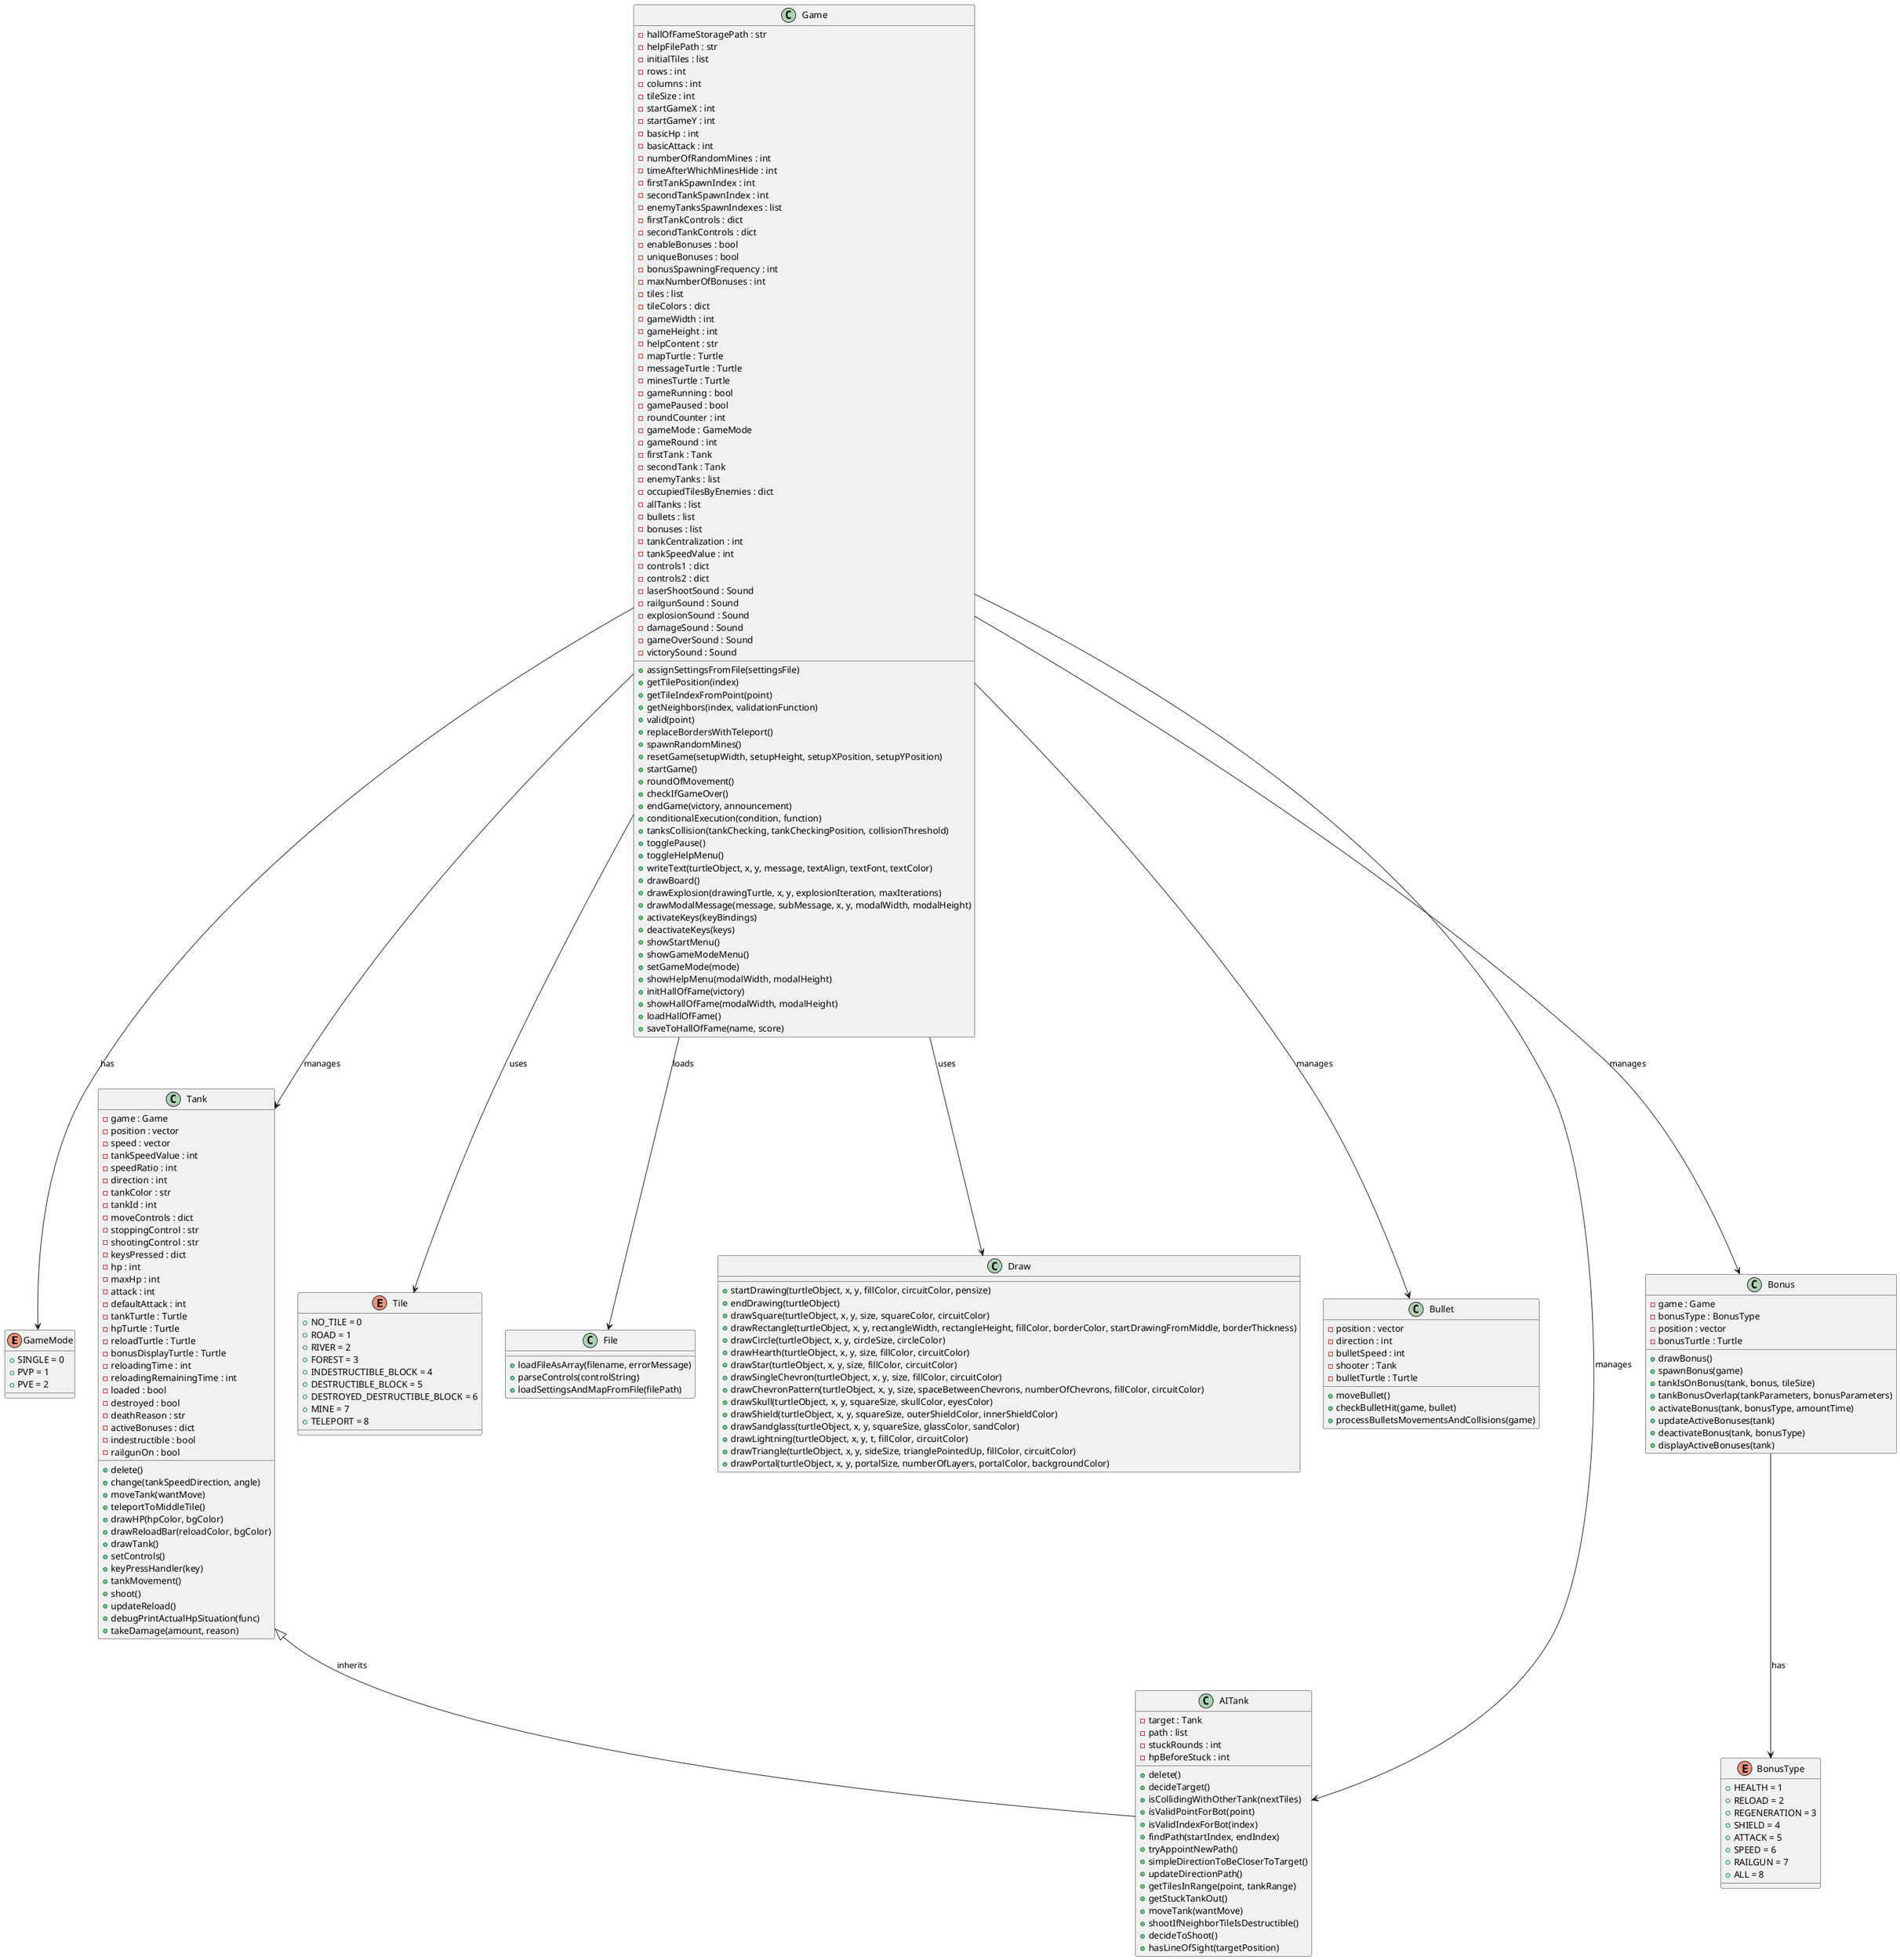 @startuml
enum GameMode {
+ SINGLE = 0
+ PVP = 1
+ PVE = 2
}
class Game {
- hallOfFameStoragePath : str
- helpFilePath : str
- initialTiles : list
- rows : int
- columns : int
- tileSize : int
- startGameX : int
- startGameY : int
- basicHp : int
- basicAttack : int
- numberOfRandomMines : int
- timeAfterWhichMinesHide : int
- firstTankSpawnIndex : int
- secondTankSpawnIndex : int
- enemyTanksSpawnIndexes : list
- firstTankControls : dict
- secondTankControls : dict
- enableBonuses : bool
- uniqueBonuses : bool
- bonusSpawningFrequency : int
- maxNumberOfBonuses : int
- tiles : list
- tileColors : dict
- gameWidth : int
- gameHeight : int
- helpContent : str
- mapTurtle : Turtle
- messageTurtle : Turtle
- minesTurtle : Turtle
- gameRunning : bool
- gamePaused : bool
- roundCounter : int
- gameMode : GameMode
- gameRound : int
- firstTank : Tank
- secondTank : Tank
- enemyTanks : list
- occupiedTilesByEnemies : dict
- allTanks : list
- bullets : list
- bonuses : list
- tankCentralization : int
- tankSpeedValue : int
- controls1 : dict
- controls2 : dict
- laserShootSound : Sound
- railgunSound : Sound
- explosionSound : Sound
- damageSound : Sound
- gameOverSound : Sound
- victorySound : Sound
  + assignSettingsFromFile(settingsFile)
  + getTilePosition(index)
  + getTileIndexFromPoint(point)
  + getNeighbors(index, validationFunction)
  + valid(point)
  + replaceBordersWithTeleport()
  + spawnRandomMines()
  + resetGame(setupWidth, setupHeight, setupXPosition, setupYPosition)
  + startGame()
  + roundOfMovement()
  + checkIfGameOver()
  + endGame(victory, announcement)
  + conditionalExecution(condition, function)
  + tanksCollision(tankChecking, tankCheckingPosition, collisionThreshold)
  + togglePause()
  + toggleHelpMenu()
  + writeText(turtleObject, x, y, message, textAlign, textFont, textColor)
  + drawBoard()
  + drawExplosion(drawingTurtle, x, y, explosionIteration, maxIterations)
  + drawModalMessage(message, subMessage, x, y, modalWidth, modalHeight)
  + activateKeys(keyBindings)
  + deactivateKeys(keys)
  + showStartMenu()
  + showGameModeMenu()
  + setGameMode(mode)
  + showHelpMenu(modalWidth, modalHeight)
  + initHallOfFame(victory)
  + showHallOfFame(modalWidth, modalHeight)
  + loadHallOfFame()
  + saveToHallOfFame(name, score)
}
class Tank {
- game : Game
- position : vector
- speed : vector
- tankSpeedValue : int
- speedRatio : int
- direction : int
- tankColor : str
- tankId : int
- moveControls : dict
- stoppingControl : str
- shootingControl : str
- keysPressed : dict
- hp : int
- maxHp : int
- attack : int
- defaultAttack : int
- tankTurtle : Turtle
- hpTurtle : Turtle
- reloadTurtle : Turtle
- bonusDisplayTurtle : Turtle
- reloadingTime : int
- reloadingRemainingTime : int
- loaded : bool
- destroyed : bool
- deathReason : str
- activeBonuses : dict
- indestructible : bool
- railgunOn : bool
  + delete()
  + change(tankSpeedDirection, angle)
  + moveTank(wantMove)
  + teleportToMiddleTile()
  + drawHP(hpColor, bgColor)
  + drawReloadBar(reloadColor, bgColor)
  + drawTank()
  + setControls()
  + keyPressHandler(key)
  + tankMovement()
  + shoot()
  + updateReload()
  + debugPrintActualHpSituation(func)
  + takeDamage(amount, reason)
}
enum Tile {
+ NO_TILE = 0
+ ROAD = 1
+ RIVER = 2
+ FOREST = 3
+ INDESTRUCTIBLE_BLOCK = 4
+ DESTRUCTIBLE_BLOCK = 5
+ DESTROYED_DESTRUCTIBLE_BLOCK = 6
+ MINE = 7
+ TELEPORT = 8
}
class File {
  + loadFileAsArray(filename, errorMessage)
  + parseControls(controlString)
  + loadSettingsAndMapFromFile(filePath)
}
class Draw {
  + startDrawing(turtleObject, x, y, fillColor, circuitColor, pensize)
  + endDrawing(turtleObject)
  + drawSquare(turtleObject, x, y, size, squareColor, circuitColor)
  + drawRectangle(turtleObject, x, y, rectangleWidth, rectangleHeight, fillColor, borderColor, startDrawingFromMiddle, borderThickness)
  + drawCircle(turtleObject, x, y, circleSize, circleColor)
  + drawHearth(turtleObject, x, y, size, fillColor, circuitColor)
  + drawStar(turtleObject, x, y, size, fillColor, circuitColor)
  + drawSingleChevron(turtleObject, x, y, size, fillColor, circuitColor)
  + drawChevronPattern(turtleObject, x, y, size, spaceBetweenChevrons, numberOfChevrons, fillColor, circuitColor)
  + drawSkull(turtleObject, x, y, squareSize, skullColor, eyesColor)
  + drawShield(turtleObject, x, y, squareSize, outerShieldColor, innerShieldColor)
  + drawSandglass(turtleObject, x, y, squareSize, glassColor, sandColor)
  + drawLightning(turtleObject, x, y, t, fillColor, circuitColor)
  + drawTriangle(turtleObject, x, y, sideSize, trianglePointedUp, fillColor, circuitColor)
  + drawPortal(turtleObject, x, y, portalSize, numberOfLayers, portalColor, backgroundColor)
}
class Bullet {
- position : vector
- direction : int
- bulletSpeed : int
- shooter : Tank
- bulletTurtle : Turtle
  + moveBullet()
  + checkBulletHit(game, bullet)
  + processBulletsMovementsAndCollisions(game)
}
enum BonusType {
+ HEALTH = 1
+ RELOAD = 2
+ REGENERATION = 3
+ SHIELD = 4
+ ATTACK = 5
+ SPEED = 6
+ RAILGUN = 7
+ ALL = 8
}
class Bonus {
- game : Game
- bonusType : BonusType
- position : vector
- bonusTurtle : Turtle
  + drawBonus()
  + spawnBonus(game)
  + tankIsOnBonus(tank, bonus, tileSize)
  + tankBonusOverlap(tankParameters, bonusParameters)
  + activateBonus(tank, bonusType, amountTime)
  + updateActiveBonuses(tank)
  + deactivateBonus(tank, bonusType)
  + displayActiveBonuses(tank)
}
class AITank {
- target : Tank
- path : list
- stuckRounds : int
- hpBeforeStuck : int
  + delete()
  + decideTarget()
  + isCollidingWithOtherTank(nextTiles)
  + isValidPointForBot(point)
  + isValidIndexForBot(index)
  + findPath(startIndex, endIndex)
  + tryAppointNewPath()
  + simpleDirectionToBeCloserToTarget()
  + updateDirectionPath()
  + getTilesInRange(point, tankRange)
  + getStuckTankOut()
  + moveTank(wantMove)
  + shootIfNeighborTileIsDestructible()
  + decideToShoot()
  + hasLineOfSight(targetPosition)
}
Game --> Tank : manages
Game --> AITank : manages
Game --> Bonus : manages
Game --> Bullet : manages
Game --> Tile : uses
Game --> File : loads
Game --> Draw : uses
Game --> GameMode : has
Tank <|-- AITank : inherits
Bonus --> BonusType : has
@enduml